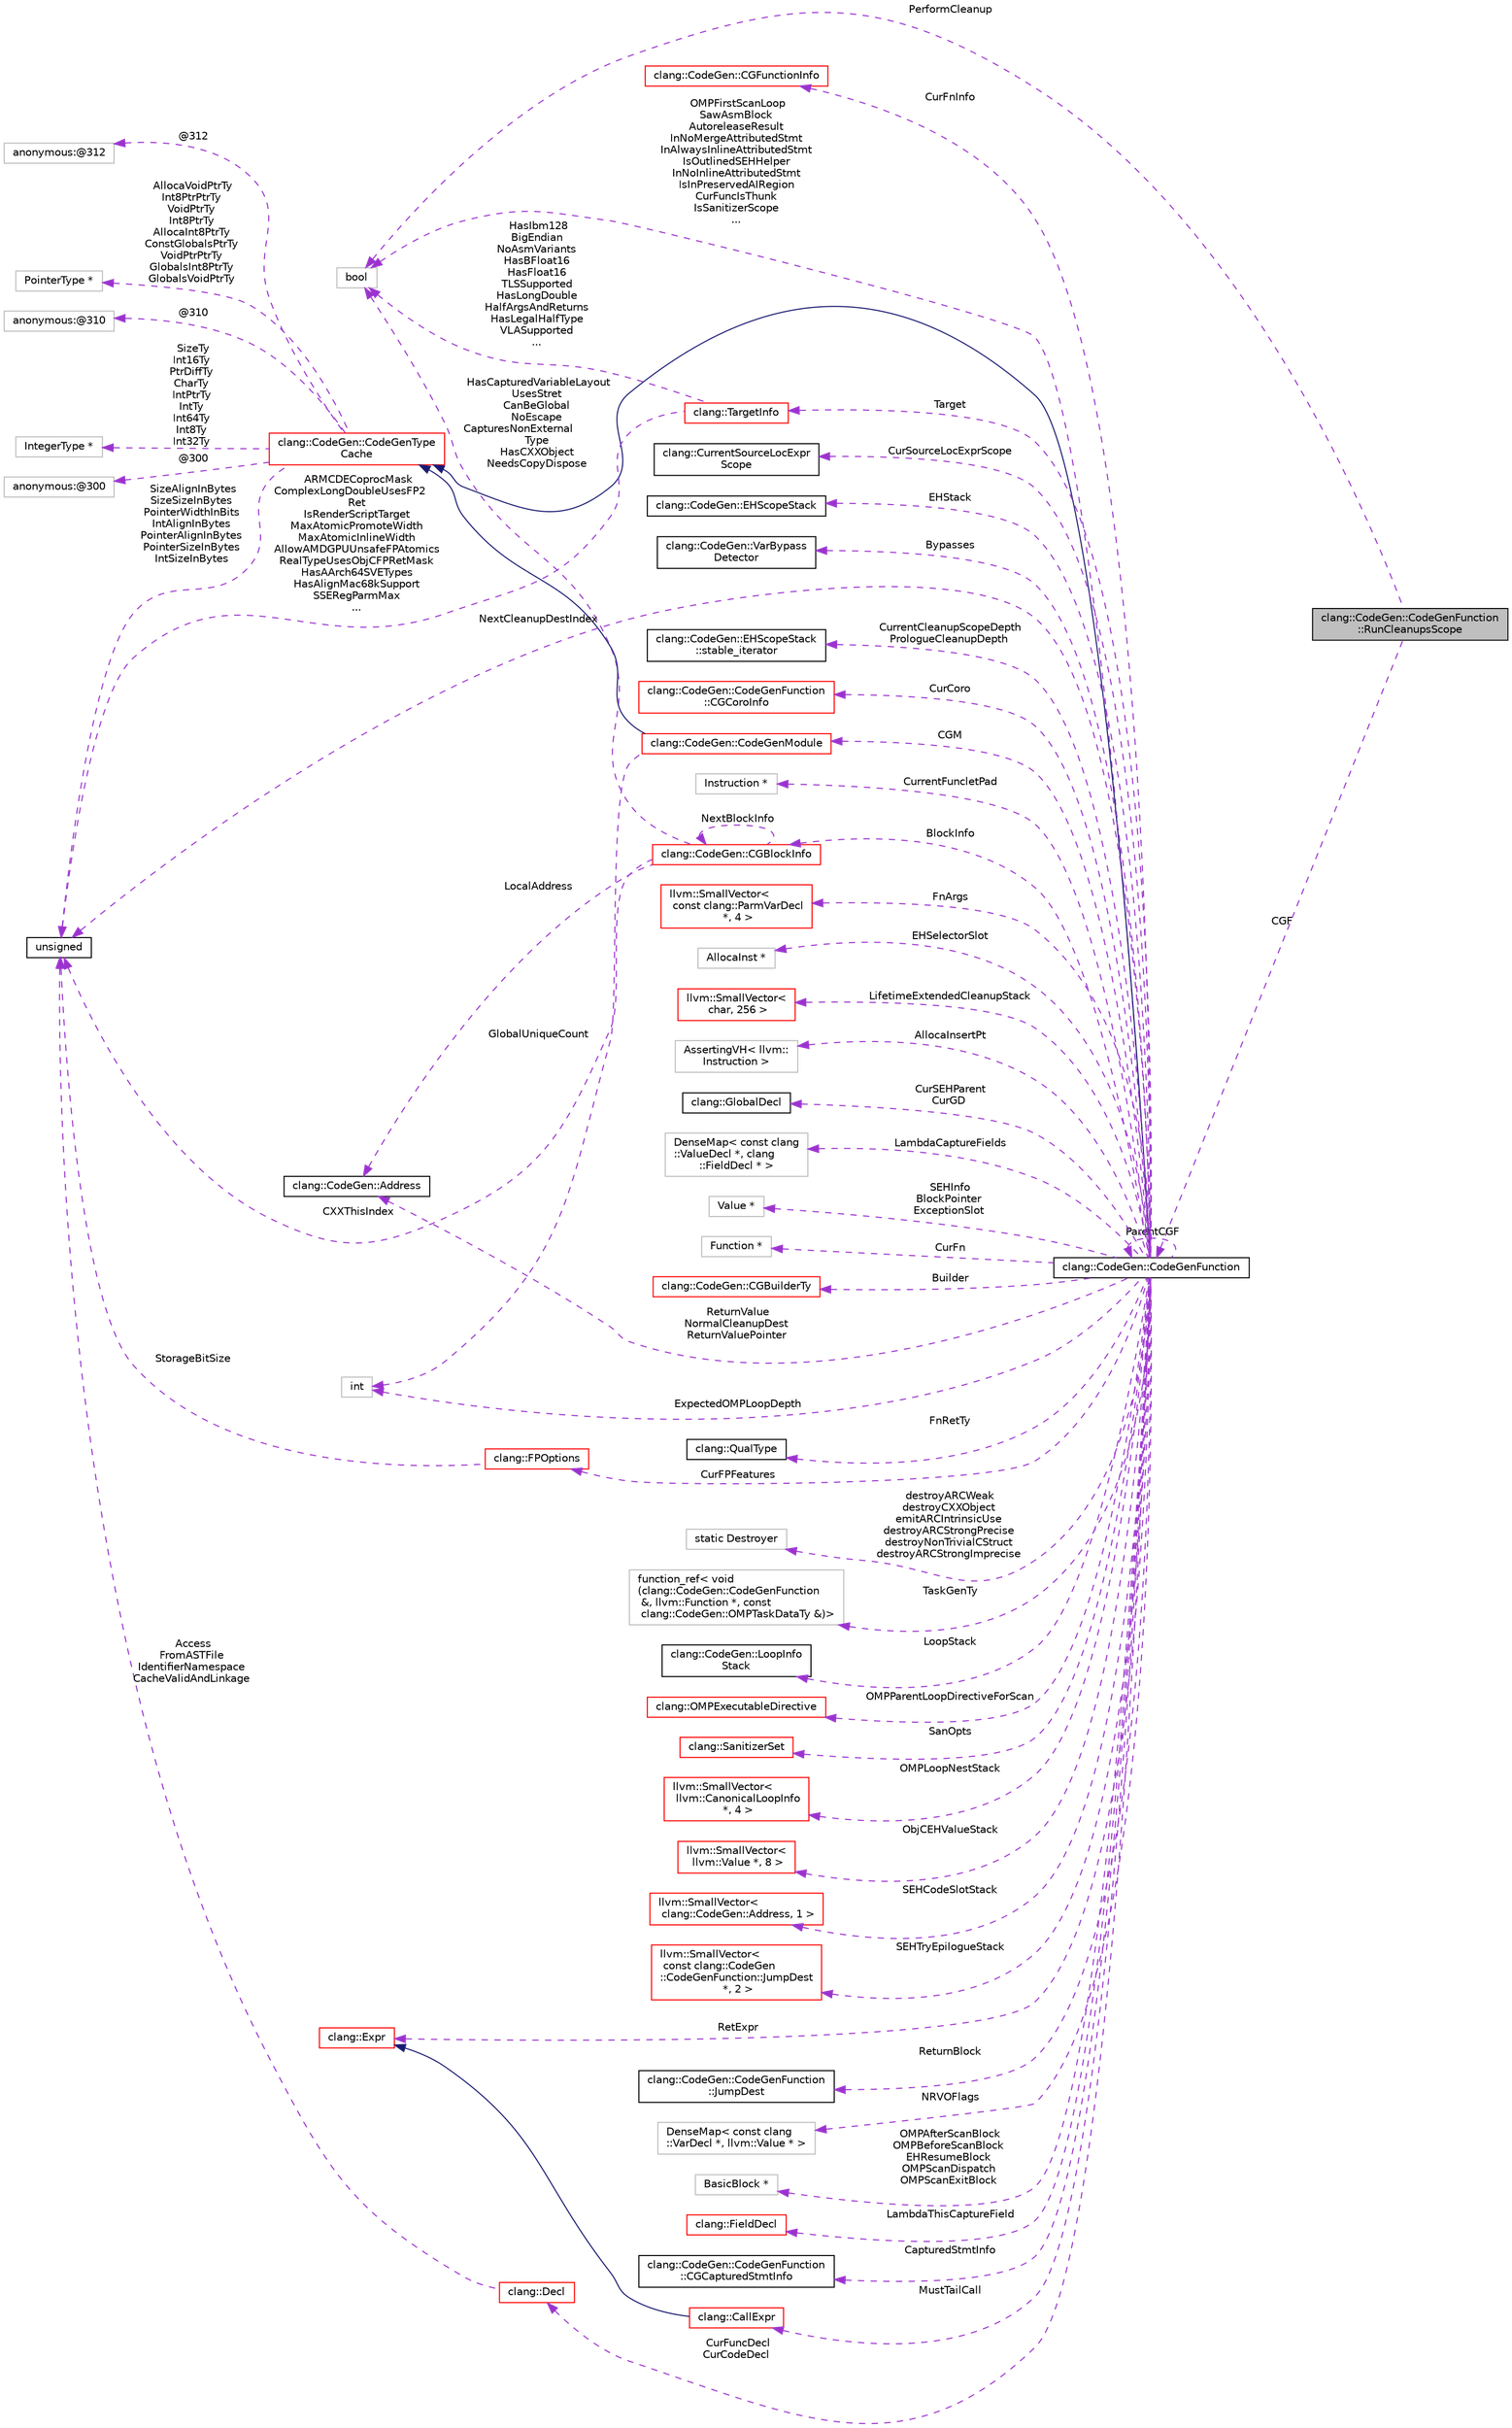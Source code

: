 digraph "clang::CodeGen::CodeGenFunction::RunCleanupsScope"
{
 // LATEX_PDF_SIZE
  bgcolor="transparent";
  edge [fontname="Helvetica",fontsize="10",labelfontname="Helvetica",labelfontsize="10"];
  node [fontname="Helvetica",fontsize="10",shape=record];
  rankdir="LR";
  Node1 [label="clang::CodeGen::CodeGenFunction\l::RunCleanupsScope",height=0.2,width=0.4,color="black", fillcolor="grey75", style="filled", fontcolor="black",tooltip="Enters a new scope for capturing cleanups, all of which will be executed once the scope is exited."];
  Node2 -> Node1 [dir="back",color="darkorchid3",fontsize="10",style="dashed",label=" PerformCleanup" ,fontname="Helvetica"];
  Node2 [label="bool",height=0.2,width=0.4,color="grey75",tooltip=" "];
  Node3 -> Node1 [dir="back",color="darkorchid3",fontsize="10",style="dashed",label=" CGF" ,fontname="Helvetica"];
  Node3 [label="clang::CodeGen::CodeGenFunction",height=0.2,width=0.4,color="black",URL="$classclang_1_1CodeGen_1_1CodeGenFunction.html",tooltip="CodeGenFunction - This class organizes the per-function state that is used while generating LLVM code..."];
  Node4 -> Node3 [dir="back",color="midnightblue",fontsize="10",style="solid",fontname="Helvetica"];
  Node4 [label="clang::CodeGen::CodeGenType\lCache",height=0.2,width=0.4,color="red",URL="$structclang_1_1CodeGen_1_1CodeGenTypeCache.html",tooltip="This structure provides a set of types that are commonly used during IR emission."];
  Node5 -> Node4 [dir="back",color="darkorchid3",fontsize="10",style="dashed",label=" @310" ,fontname="Helvetica"];
  Node5 [label="anonymous:@310",height=0.2,width=0.4,color="grey75",tooltip=" "];
  Node6 -> Node4 [dir="back",color="darkorchid3",fontsize="10",style="dashed",label=" SizeTy\nInt16Ty\nPtrDiffTy\nCharTy\nIntPtrTy\nIntTy\nInt64Ty\nInt8Ty\nInt32Ty" ,fontname="Helvetica"];
  Node6 [label="IntegerType *",height=0.2,width=0.4,color="grey75",tooltip=" "];
  Node7 -> Node4 [dir="back",color="darkorchid3",fontsize="10",style="dashed",label=" @300" ,fontname="Helvetica"];
  Node7 [label="anonymous:@300",height=0.2,width=0.4,color="grey75",tooltip=" "];
  Node8 -> Node4 [dir="back",color="darkorchid3",fontsize="10",style="dashed",label=" @312" ,fontname="Helvetica"];
  Node8 [label="anonymous:@312",height=0.2,width=0.4,color="grey75",tooltip=" "];
  Node9 -> Node4 [dir="back",color="darkorchid3",fontsize="10",style="dashed",label=" AllocaVoidPtrTy\nInt8PtrPtrTy\nVoidPtrTy\nInt8PtrTy\nAllocaInt8PtrTy\nConstGlobalsPtrTy\nVoidPtrPtrTy\nGlobalsInt8PtrTy\nGlobalsVoidPtrTy" ,fontname="Helvetica"];
  Node9 [label="PointerType *",height=0.2,width=0.4,color="grey75",tooltip=" "];
  Node16 -> Node4 [dir="back",color="darkorchid3",fontsize="10",style="dashed",label=" SizeAlignInBytes\nSizeSizeInBytes\nPointerWidthInBits\nIntAlignInBytes\nPointerAlignInBytes\nPointerSizeInBytes\nIntSizeInBytes" ,fontname="Helvetica"];
  Node16 [label="unsigned",height=0.2,width=0.4,color="black",URL="$classunsigned.html",tooltip=" "];
  Node19 -> Node3 [dir="back",color="darkorchid3",fontsize="10",style="dashed",label=" CurSourceLocExprScope" ,fontname="Helvetica"];
  Node19 [label="clang::CurrentSourceLocExpr\lScope",height=0.2,width=0.4,color="black",URL="$classclang_1_1CurrentSourceLocExprScope.html",tooltip="Represents the current source location and context used to determine the value of the source location..."];
  Node20 -> Node3 [dir="back",color="darkorchid3",fontsize="10",style="dashed",label=" EHStack" ,fontname="Helvetica"];
  Node20 [label="clang::CodeGen::EHScopeStack",height=0.2,width=0.4,color="black",URL="$classclang_1_1CodeGen_1_1EHScopeStack.html",tooltip="A stack of scopes which respond to exceptions, including cleanups and catch blocks."];
  Node21 -> Node3 [dir="back",color="darkorchid3",fontsize="10",style="dashed",label=" Bypasses" ,fontname="Helvetica"];
  Node21 [label="clang::CodeGen::VarBypass\lDetector",height=0.2,width=0.4,color="black",URL="$classclang_1_1CodeGen_1_1VarBypassDetector.html",tooltip="The class detects jumps which bypass local variables declaration: goto L; int a; L:"];
  Node22 -> Node3 [dir="back",color="darkorchid3",fontsize="10",style="dashed",label=" ReturnValue\nNormalCleanupDest\nReturnValuePointer" ,fontname="Helvetica"];
  Node22 [label="clang::CodeGen::Address",height=0.2,width=0.4,color="black",URL="$classclang_1_1CodeGen_1_1Address.html",tooltip="An aligned address."];
  Node23 -> Node3 [dir="back",color="darkorchid3",fontsize="10",style="dashed",label=" CurrentCleanupScopeDepth\nPrologueCleanupDepth" ,fontname="Helvetica"];
  Node23 [label="clang::CodeGen::EHScopeStack\l::stable_iterator",height=0.2,width=0.4,color="black",URL="$classclang_1_1CodeGen_1_1EHScopeStack_1_1stable__iterator.html",tooltip="A saved depth on the scope stack."];
  Node24 -> Node3 [dir="back",color="darkorchid3",fontsize="10",style="dashed",label=" CurCoro" ,fontname="Helvetica"];
  Node24 [label="clang::CodeGen::CodeGenFunction\l::CGCoroInfo",height=0.2,width=0.4,color="red",URL="$structclang_1_1CodeGen_1_1CodeGenFunction_1_1CGCoroInfo.html",tooltip=" "];
  Node26 -> Node3 [dir="back",color="darkorchid3",fontsize="10",style="dashed",label=" CurFPFeatures" ,fontname="Helvetica"];
  Node26 [label="clang::FPOptions",height=0.2,width=0.4,color="red",URL="$classclang_1_1FPOptions.html",tooltip=" "];
  Node16 -> Node26 [dir="back",color="darkorchid3",fontsize="10",style="dashed",label=" StorageBitSize" ,fontname="Helvetica"];
  Node28 -> Node3 [dir="back",color="darkorchid3",fontsize="10",style="dashed",label=" CurrentFuncletPad" ,fontname="Helvetica"];
  Node28 [label="Instruction *",height=0.2,width=0.4,color="grey75",tooltip=" "];
  Node29 -> Node3 [dir="back",color="darkorchid3",fontsize="10",style="dashed",label=" BlockInfo" ,fontname="Helvetica"];
  Node29 [label="clang::CodeGen::CGBlockInfo",height=0.2,width=0.4,color="red",URL="$classclang_1_1CodeGen_1_1CGBlockInfo.html",tooltip="CGBlockInfo - Information to generate a block literal."];
  Node22 -> Node29 [dir="back",color="darkorchid3",fontsize="10",style="dashed",label=" LocalAddress" ,fontname="Helvetica"];
  Node29 -> Node29 [dir="back",color="darkorchid3",fontsize="10",style="dashed",label=" NextBlockInfo" ,fontname="Helvetica"];
  Node2 -> Node29 [dir="back",color="darkorchid3",fontsize="10",style="dashed",label=" HasCapturedVariableLayout\nUsesStret\nCanBeGlobal\nNoEscape\nCapturesNonExternal\lType\nHasCXXObject\nNeedsCopyDispose" ,fontname="Helvetica"];
  Node16 -> Node29 [dir="back",color="darkorchid3",fontsize="10",style="dashed",label=" CXXThisIndex" ,fontname="Helvetica"];
  Node119 -> Node3 [dir="back",color="darkorchid3",fontsize="10",style="dashed",label=" FnArgs" ,fontname="Helvetica"];
  Node119 [label="llvm::SmallVector\<\l const clang::ParmVarDecl\l *, 4 \>",height=0.2,width=0.4,color="red",URL="$classllvm_1_1SmallVector.html",tooltip=" "];
  Node120 -> Node3 [dir="back",color="darkorchid3",fontsize="10",style="dashed",label=" EHSelectorSlot" ,fontname="Helvetica"];
  Node120 [label="AllocaInst *",height=0.2,width=0.4,color="grey75",tooltip=" "];
  Node121 -> Node3 [dir="back",color="darkorchid3",fontsize="10",style="dashed",label=" LifetimeExtendedCleanupStack" ,fontname="Helvetica"];
  Node121 [label="llvm::SmallVector\<\l char, 256 \>",height=0.2,width=0.4,color="red",URL="$classllvm_1_1SmallVector.html",tooltip=" "];
  Node122 -> Node3 [dir="back",color="darkorchid3",fontsize="10",style="dashed",label=" AllocaInsertPt" ,fontname="Helvetica"];
  Node122 [label="AssertingVH\< llvm::\lInstruction \>",height=0.2,width=0.4,color="grey75",tooltip=" "];
  Node123 -> Node3 [dir="back",color="darkorchid3",fontsize="10",style="dashed",label=" CurSEHParent\nCurGD" ,fontname="Helvetica"];
  Node123 [label="clang::GlobalDecl",height=0.2,width=0.4,color="black",URL="$classclang_1_1GlobalDecl.html",tooltip="GlobalDecl - represents a global declaration."];
  Node124 -> Node3 [dir="back",color="darkorchid3",fontsize="10",style="dashed",label=" LambdaCaptureFields" ,fontname="Helvetica"];
  Node124 [label="DenseMap\< const clang\l::ValueDecl *, clang\l::FieldDecl * \>",height=0.2,width=0.4,color="grey75",tooltip=" "];
  Node125 -> Node3 [dir="back",color="darkorchid3",fontsize="10",style="dashed",label=" SEHInfo\nBlockPointer\nExceptionSlot" ,fontname="Helvetica"];
  Node125 [label="Value *",height=0.2,width=0.4,color="grey75",tooltip=" "];
  Node126 -> Node3 [dir="back",color="darkorchid3",fontsize="10",style="dashed",label=" CurFn" ,fontname="Helvetica"];
  Node126 [label="Function *",height=0.2,width=0.4,color="grey75",tooltip=" "];
  Node127 -> Node3 [dir="back",color="darkorchid3",fontsize="10",style="dashed",label=" Builder" ,fontname="Helvetica"];
  Node127 [label="clang::CodeGen::CGBuilderTy",height=0.2,width=0.4,color="red",URL="$classclang_1_1CodeGen_1_1CGBuilderTy.html",tooltip=" "];
  Node129 -> Node3 [dir="back",color="darkorchid3",fontsize="10",style="dashed",label=" CGM" ,fontname="Helvetica"];
  Node129 [label="clang::CodeGen::CodeGenModule",height=0.2,width=0.4,color="red",URL="$classclang_1_1CodeGen_1_1CodeGenModule.html",tooltip="This class organizes the cross-function state that is used while generating LLVM code."];
  Node4 -> Node129 [dir="back",color="midnightblue",fontsize="10",style="solid",fontname="Helvetica"];
  Node132 -> Node129 [dir="back",color="darkorchid3",fontsize="10",style="dashed",label=" GlobalUniqueCount" ,fontname="Helvetica"];
  Node132 [label="int",height=0.2,width=0.4,color="grey75",tooltip=" "];
  Node133 -> Node3 [dir="back",color="darkorchid3",fontsize="10",style="dashed",label=" FnRetTy" ,fontname="Helvetica"];
  Node133 [label="clang::QualType",height=0.2,width=0.4,color="black",URL="$classclang_1_1QualType.html",tooltip="A (possibly-)qualified type."];
  Node134 -> Node3 [dir="back",color="darkorchid3",fontsize="10",style="dashed",label=" Target" ,fontname="Helvetica"];
  Node134 [label="clang::TargetInfo",height=0.2,width=0.4,color="red",URL="$classclang_1_1TargetInfo.html",tooltip="Exposes information about the current target."];
  Node2 -> Node134 [dir="back",color="darkorchid3",fontsize="10",style="dashed",label=" HasIbm128\nBigEndian\nNoAsmVariants\nHasBFloat16\nHasFloat16\nTLSSupported\nHasLongDouble\nHalfArgsAndReturns\nHasLegalHalfType\nVLASupported\n..." ,fontname="Helvetica"];
  Node16 -> Node134 [dir="back",color="darkorchid3",fontsize="10",style="dashed",label=" ARMCDECoprocMask\nComplexLongDoubleUsesFP2\lRet\nIsRenderScriptTarget\nMaxAtomicPromoteWidth\nMaxAtomicInlineWidth\nAllowAMDGPUUnsafeFPAtomics\nRealTypeUsesObjCFPRetMask\nHasAArch64SVETypes\nHasAlignMac68kSupport\nSSERegParmMax\n..." ,fontname="Helvetica"];
  Node147 -> Node3 [dir="back",color="darkorchid3",fontsize="10",style="dashed",label=" destroyARCWeak\ndestroyCXXObject\nemitARCIntrinsicUse\ndestroyARCStrongPrecise\ndestroyNonTrivialCStruct\ndestroyARCStrongImprecise" ,fontname="Helvetica"];
  Node147 [label="static Destroyer",height=0.2,width=0.4,color="grey75",tooltip=" "];
  Node148 -> Node3 [dir="back",color="darkorchid3",fontsize="10",style="dashed",label=" TaskGenTy" ,fontname="Helvetica"];
  Node148 [label="function_ref\< void\l(clang::CodeGen::CodeGenFunction\l &, llvm::Function *, const\l clang::CodeGen::OMPTaskDataTy &)\>",height=0.2,width=0.4,color="grey75",tooltip=" "];
  Node132 -> Node3 [dir="back",color="darkorchid3",fontsize="10",style="dashed",label=" ExpectedOMPLoopDepth" ,fontname="Helvetica"];
  Node149 -> Node3 [dir="back",color="darkorchid3",fontsize="10",style="dashed",label=" LoopStack" ,fontname="Helvetica"];
  Node149 [label="clang::CodeGen::LoopInfo\lStack",height=0.2,width=0.4,color="black",URL="$classclang_1_1CodeGen_1_1LoopInfoStack.html",tooltip="A stack of loop information corresponding to loop nesting levels."];
  Node150 -> Node3 [dir="back",color="darkorchid3",fontsize="10",style="dashed",label=" OMPParentLoopDirectiveForScan" ,fontname="Helvetica"];
  Node150 [label="clang::OMPExecutableDirective",height=0.2,width=0.4,color="red",URL="$classclang_1_1OMPExecutableDirective.html",tooltip="This is a basic class for representing single OpenMP executable directive."];
  Node2 -> Node3 [dir="back",color="darkorchid3",fontsize="10",style="dashed",label=" OMPFirstScanLoop\nSawAsmBlock\nAutoreleaseResult\nInNoMergeAttributedStmt\nInAlwaysInlineAttributedStmt\nIsOutlinedSEHHelper\nInNoInlineAttributedStmt\nIsInPreservedAIRegion\nCurFuncIsThunk\nIsSanitizerScope\n..." ,fontname="Helvetica"];
  Node153 -> Node3 [dir="back",color="darkorchid3",fontsize="10",style="dashed",label=" SanOpts" ,fontname="Helvetica"];
  Node153 [label="clang::SanitizerSet",height=0.2,width=0.4,color="red",URL="$structclang_1_1SanitizerSet.html",tooltip=" "];
  Node155 -> Node3 [dir="back",color="darkorchid3",fontsize="10",style="dashed",label=" OMPLoopNestStack" ,fontname="Helvetica"];
  Node155 [label="llvm::SmallVector\<\l llvm::CanonicalLoopInfo\l *, 4 \>",height=0.2,width=0.4,color="red",URL="$classllvm_1_1SmallVector.html",tooltip=" "];
  Node156 -> Node3 [dir="back",color="darkorchid3",fontsize="10",style="dashed",label=" ObjCEHValueStack" ,fontname="Helvetica"];
  Node156 [label="llvm::SmallVector\<\l llvm::Value *, 8 \>",height=0.2,width=0.4,color="red",URL="$classllvm_1_1SmallVector.html",tooltip=" "];
  Node157 -> Node3 [dir="back",color="darkorchid3",fontsize="10",style="dashed",label=" SEHCodeSlotStack" ,fontname="Helvetica"];
  Node157 [label="llvm::SmallVector\<\l clang::CodeGen::Address, 1 \>",height=0.2,width=0.4,color="red",URL="$classllvm_1_1SmallVector.html",tooltip=" "];
  Node158 -> Node3 [dir="back",color="darkorchid3",fontsize="10",style="dashed",label=" SEHTryEpilogueStack" ,fontname="Helvetica"];
  Node158 [label="llvm::SmallVector\<\l const clang::CodeGen\l::CodeGenFunction::JumpDest\l *, 2 \>",height=0.2,width=0.4,color="red",URL="$classllvm_1_1SmallVector.html",tooltip=" "];
  Node36 -> Node3 [dir="back",color="darkorchid3",fontsize="10",style="dashed",label=" RetExpr" ,fontname="Helvetica"];
  Node36 [label="clang::Expr",height=0.2,width=0.4,color="red",URL="$classclang_1_1Expr.html",tooltip="This represents one expression."];
  Node159 -> Node3 [dir="back",color="darkorchid3",fontsize="10",style="dashed",label=" ReturnBlock" ,fontname="Helvetica"];
  Node159 [label="clang::CodeGen::CodeGenFunction\l::JumpDest",height=0.2,width=0.4,color="black",URL="$structclang_1_1CodeGen_1_1CodeGenFunction_1_1JumpDest.html",tooltip="A jump destination is an abstract label, branching to which may require a jump out through normal cle..."];
  Node160 -> Node3 [dir="back",color="darkorchid3",fontsize="10",style="dashed",label=" NRVOFlags" ,fontname="Helvetica"];
  Node160 [label="DenseMap\< const clang\l::VarDecl *, llvm::Value * \>",height=0.2,width=0.4,color="grey75",tooltip=" "];
  Node161 -> Node3 [dir="back",color="darkorchid3",fontsize="10",style="dashed",label=" OMPAfterScanBlock\nOMPBeforeScanBlock\nEHResumeBlock\nOMPScanDispatch\nOMPScanExitBlock" ,fontname="Helvetica"];
  Node161 [label="BasicBlock *",height=0.2,width=0.4,color="grey75",tooltip=" "];
  Node16 -> Node3 [dir="back",color="darkorchid3",fontsize="10",style="dashed",label=" NextCleanupDestIndex" ,fontname="Helvetica"];
  Node162 -> Node3 [dir="back",color="darkorchid3",fontsize="10",style="dashed",label=" LambdaThisCaptureField" ,fontname="Helvetica"];
  Node162 [label="clang::FieldDecl",height=0.2,width=0.4,color="red",URL="$classclang_1_1FieldDecl.html",tooltip="Represents a member of a struct/union/class."];
  Node168 -> Node3 [dir="back",color="darkorchid3",fontsize="10",style="dashed",label=" CapturedStmtInfo" ,fontname="Helvetica"];
  Node168 [label="clang::CodeGen::CodeGenFunction\l::CGCapturedStmtInfo",height=0.2,width=0.4,color="black",URL="$classclang_1_1CodeGen_1_1CodeGenFunction_1_1CGCapturedStmtInfo.html",tooltip="API for captured statement code generation."];
  Node103 -> Node3 [dir="back",color="darkorchid3",fontsize="10",style="dashed",label=" CurFuncDecl\nCurCodeDecl" ,fontname="Helvetica"];
  Node103 [label="clang::Decl",height=0.2,width=0.4,color="red",URL="$classclang_1_1Decl.html",tooltip="Decl - This represents one declaration (or definition), e.g."];
  Node16 -> Node103 [dir="back",color="darkorchid3",fontsize="10",style="dashed",label=" Access\nFromASTFile\nIdentifierNamespace\nCacheValidAndLinkage" ,fontname="Helvetica"];
  Node3 -> Node3 [dir="back",color="darkorchid3",fontsize="10",style="dashed",label=" ParentCGF" ,fontname="Helvetica"];
  Node169 -> Node3 [dir="back",color="darkorchid3",fontsize="10",style="dashed",label=" MustTailCall" ,fontname="Helvetica"];
  Node169 [label="clang::CallExpr",height=0.2,width=0.4,color="red",URL="$classclang_1_1CallExpr.html",tooltip="CallExpr - Represents a function call (C99 6.5.2.2, C++ [expr.call])."];
  Node36 -> Node169 [dir="back",color="midnightblue",fontsize="10",style="solid",fontname="Helvetica"];
  Node171 -> Node3 [dir="back",color="darkorchid3",fontsize="10",style="dashed",label=" CurFnInfo" ,fontname="Helvetica"];
  Node171 [label="clang::CodeGen::CGFunctionInfo",height=0.2,width=0.4,color="red",URL="$classclang_1_1CodeGen_1_1CGFunctionInfo.html",tooltip="CGFunctionInfo - Class to encapsulate the information about a function definition."];
}
